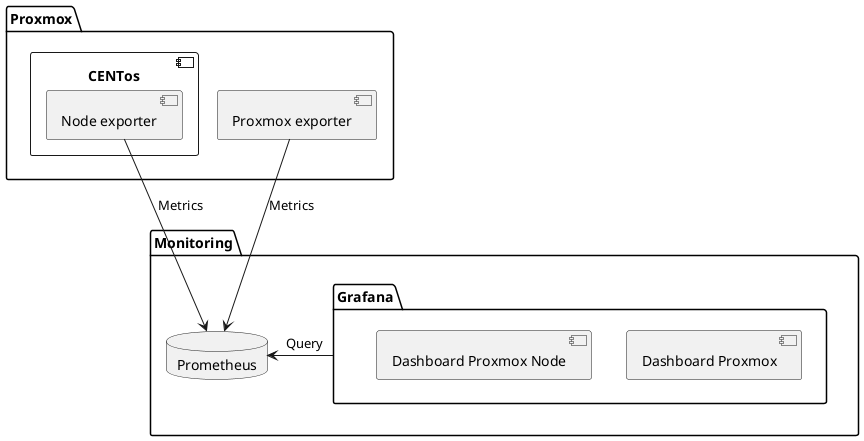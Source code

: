 @startuml "Solution"

package Proxmox{
  [Proxmox exporter] as exporterPVE
  component CENTos{
    [Node exporter] as exporter
  }
}



package Monitoring{
package Grafana{
  [Dashboard Proxmox]
  [Dashboard Proxmox Node]
}
database Prometheus{

}
}

Grafana -> Prometheus : Query
exporterPVE --> Prometheus : Metrics
exporter -> Prometheus : Metrics

@enduml